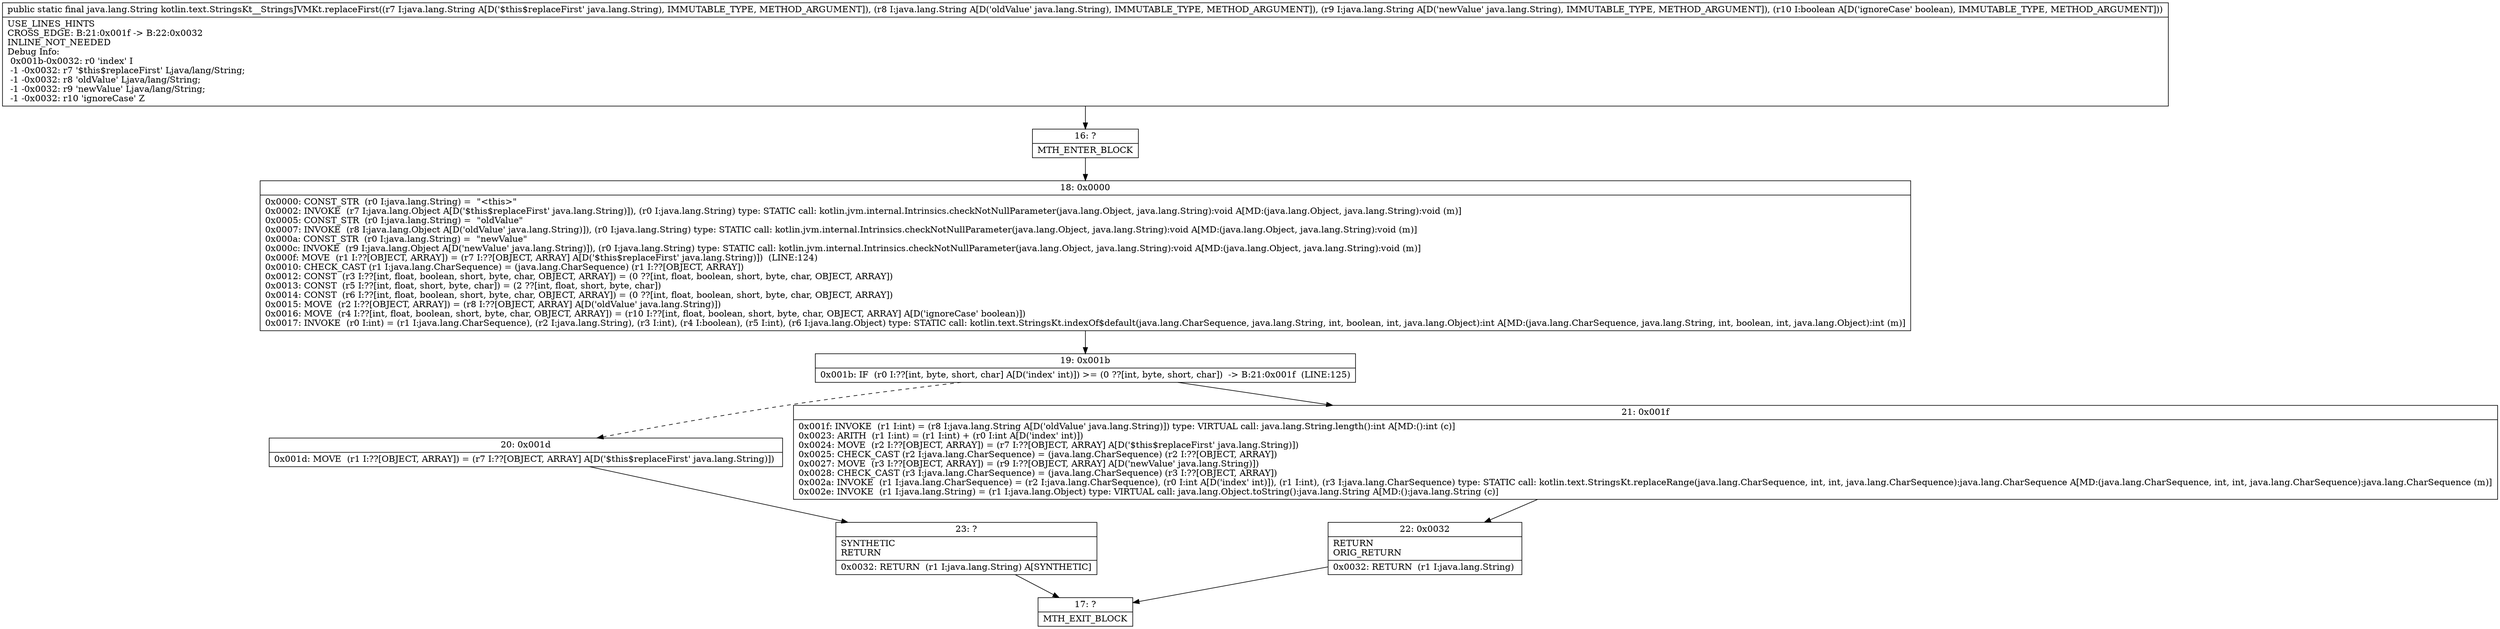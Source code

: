 digraph "CFG forkotlin.text.StringsKt__StringsJVMKt.replaceFirst(Ljava\/lang\/String;Ljava\/lang\/String;Ljava\/lang\/String;Z)Ljava\/lang\/String;" {
Node_16 [shape=record,label="{16\:\ ?|MTH_ENTER_BLOCK\l}"];
Node_18 [shape=record,label="{18\:\ 0x0000|0x0000: CONST_STR  (r0 I:java.lang.String) =  \"\<this\>\" \l0x0002: INVOKE  (r7 I:java.lang.Object A[D('$this$replaceFirst' java.lang.String)]), (r0 I:java.lang.String) type: STATIC call: kotlin.jvm.internal.Intrinsics.checkNotNullParameter(java.lang.Object, java.lang.String):void A[MD:(java.lang.Object, java.lang.String):void (m)]\l0x0005: CONST_STR  (r0 I:java.lang.String) =  \"oldValue\" \l0x0007: INVOKE  (r8 I:java.lang.Object A[D('oldValue' java.lang.String)]), (r0 I:java.lang.String) type: STATIC call: kotlin.jvm.internal.Intrinsics.checkNotNullParameter(java.lang.Object, java.lang.String):void A[MD:(java.lang.Object, java.lang.String):void (m)]\l0x000a: CONST_STR  (r0 I:java.lang.String) =  \"newValue\" \l0x000c: INVOKE  (r9 I:java.lang.Object A[D('newValue' java.lang.String)]), (r0 I:java.lang.String) type: STATIC call: kotlin.jvm.internal.Intrinsics.checkNotNullParameter(java.lang.Object, java.lang.String):void A[MD:(java.lang.Object, java.lang.String):void (m)]\l0x000f: MOVE  (r1 I:??[OBJECT, ARRAY]) = (r7 I:??[OBJECT, ARRAY] A[D('$this$replaceFirst' java.lang.String)])  (LINE:124)\l0x0010: CHECK_CAST (r1 I:java.lang.CharSequence) = (java.lang.CharSequence) (r1 I:??[OBJECT, ARRAY]) \l0x0012: CONST  (r3 I:??[int, float, boolean, short, byte, char, OBJECT, ARRAY]) = (0 ??[int, float, boolean, short, byte, char, OBJECT, ARRAY]) \l0x0013: CONST  (r5 I:??[int, float, short, byte, char]) = (2 ??[int, float, short, byte, char]) \l0x0014: CONST  (r6 I:??[int, float, boolean, short, byte, char, OBJECT, ARRAY]) = (0 ??[int, float, boolean, short, byte, char, OBJECT, ARRAY]) \l0x0015: MOVE  (r2 I:??[OBJECT, ARRAY]) = (r8 I:??[OBJECT, ARRAY] A[D('oldValue' java.lang.String)]) \l0x0016: MOVE  (r4 I:??[int, float, boolean, short, byte, char, OBJECT, ARRAY]) = (r10 I:??[int, float, boolean, short, byte, char, OBJECT, ARRAY] A[D('ignoreCase' boolean)]) \l0x0017: INVOKE  (r0 I:int) = (r1 I:java.lang.CharSequence), (r2 I:java.lang.String), (r3 I:int), (r4 I:boolean), (r5 I:int), (r6 I:java.lang.Object) type: STATIC call: kotlin.text.StringsKt.indexOf$default(java.lang.CharSequence, java.lang.String, int, boolean, int, java.lang.Object):int A[MD:(java.lang.CharSequence, java.lang.String, int, boolean, int, java.lang.Object):int (m)]\l}"];
Node_19 [shape=record,label="{19\:\ 0x001b|0x001b: IF  (r0 I:??[int, byte, short, char] A[D('index' int)]) \>= (0 ??[int, byte, short, char])  \-\> B:21:0x001f  (LINE:125)\l}"];
Node_20 [shape=record,label="{20\:\ 0x001d|0x001d: MOVE  (r1 I:??[OBJECT, ARRAY]) = (r7 I:??[OBJECT, ARRAY] A[D('$this$replaceFirst' java.lang.String)]) \l}"];
Node_23 [shape=record,label="{23\:\ ?|SYNTHETIC\lRETURN\l|0x0032: RETURN  (r1 I:java.lang.String) A[SYNTHETIC]\l}"];
Node_17 [shape=record,label="{17\:\ ?|MTH_EXIT_BLOCK\l}"];
Node_21 [shape=record,label="{21\:\ 0x001f|0x001f: INVOKE  (r1 I:int) = (r8 I:java.lang.String A[D('oldValue' java.lang.String)]) type: VIRTUAL call: java.lang.String.length():int A[MD:():int (c)]\l0x0023: ARITH  (r1 I:int) = (r1 I:int) + (r0 I:int A[D('index' int)]) \l0x0024: MOVE  (r2 I:??[OBJECT, ARRAY]) = (r7 I:??[OBJECT, ARRAY] A[D('$this$replaceFirst' java.lang.String)]) \l0x0025: CHECK_CAST (r2 I:java.lang.CharSequence) = (java.lang.CharSequence) (r2 I:??[OBJECT, ARRAY]) \l0x0027: MOVE  (r3 I:??[OBJECT, ARRAY]) = (r9 I:??[OBJECT, ARRAY] A[D('newValue' java.lang.String)]) \l0x0028: CHECK_CAST (r3 I:java.lang.CharSequence) = (java.lang.CharSequence) (r3 I:??[OBJECT, ARRAY]) \l0x002a: INVOKE  (r1 I:java.lang.CharSequence) = (r2 I:java.lang.CharSequence), (r0 I:int A[D('index' int)]), (r1 I:int), (r3 I:java.lang.CharSequence) type: STATIC call: kotlin.text.StringsKt.replaceRange(java.lang.CharSequence, int, int, java.lang.CharSequence):java.lang.CharSequence A[MD:(java.lang.CharSequence, int, int, java.lang.CharSequence):java.lang.CharSequence (m)]\l0x002e: INVOKE  (r1 I:java.lang.String) = (r1 I:java.lang.Object) type: VIRTUAL call: java.lang.Object.toString():java.lang.String A[MD:():java.lang.String (c)]\l}"];
Node_22 [shape=record,label="{22\:\ 0x0032|RETURN\lORIG_RETURN\l|0x0032: RETURN  (r1 I:java.lang.String) \l}"];
MethodNode[shape=record,label="{public static final java.lang.String kotlin.text.StringsKt__StringsJVMKt.replaceFirst((r7 I:java.lang.String A[D('$this$replaceFirst' java.lang.String), IMMUTABLE_TYPE, METHOD_ARGUMENT]), (r8 I:java.lang.String A[D('oldValue' java.lang.String), IMMUTABLE_TYPE, METHOD_ARGUMENT]), (r9 I:java.lang.String A[D('newValue' java.lang.String), IMMUTABLE_TYPE, METHOD_ARGUMENT]), (r10 I:boolean A[D('ignoreCase' boolean), IMMUTABLE_TYPE, METHOD_ARGUMENT]))  | USE_LINES_HINTS\lCROSS_EDGE: B:21:0x001f \-\> B:22:0x0032\lINLINE_NOT_NEEDED\lDebug Info:\l  0x001b\-0x0032: r0 'index' I\l  \-1 \-0x0032: r7 '$this$replaceFirst' Ljava\/lang\/String;\l  \-1 \-0x0032: r8 'oldValue' Ljava\/lang\/String;\l  \-1 \-0x0032: r9 'newValue' Ljava\/lang\/String;\l  \-1 \-0x0032: r10 'ignoreCase' Z\l}"];
MethodNode -> Node_16;Node_16 -> Node_18;
Node_18 -> Node_19;
Node_19 -> Node_20[style=dashed];
Node_19 -> Node_21;
Node_20 -> Node_23;
Node_23 -> Node_17;
Node_21 -> Node_22;
Node_22 -> Node_17;
}

